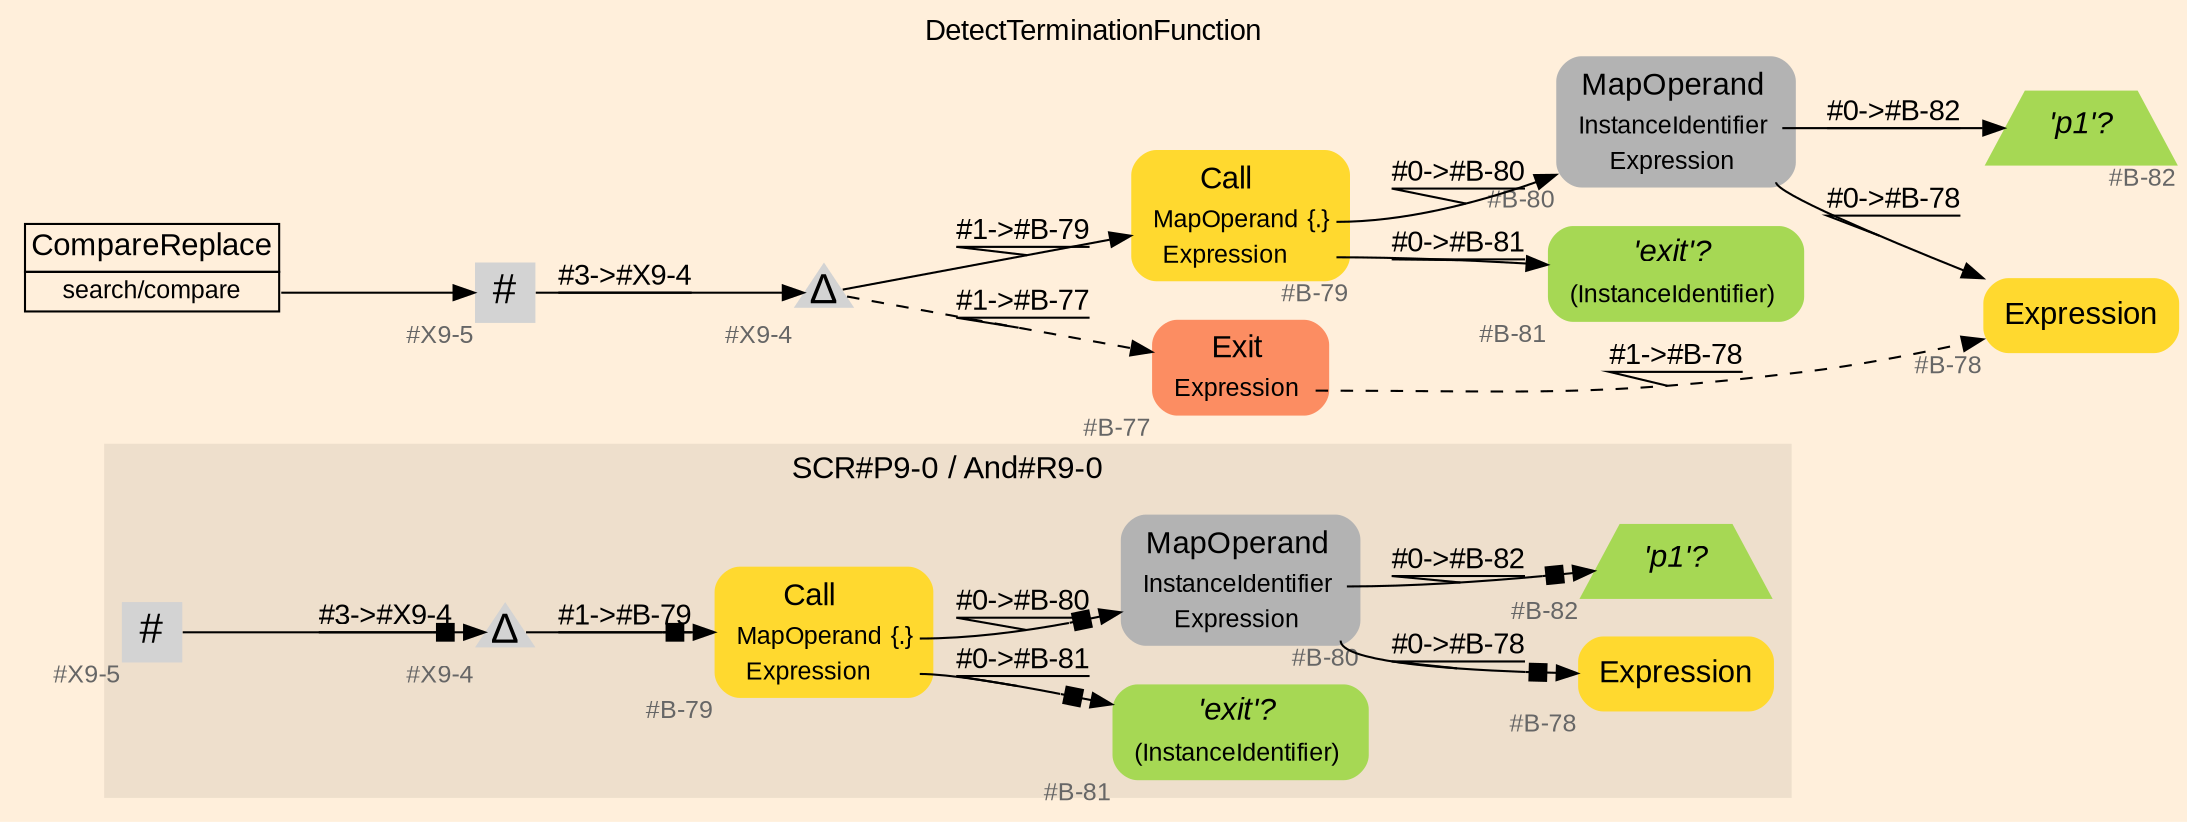digraph "DetectTerminationFunction" {
label = "DetectTerminationFunction"
labelloc = t
graph [
    rankdir = "LR"
    ranksep = 0.3
    bgcolor = antiquewhite1
    color = black
    fontcolor = black
    fontname = "Arial"
];
node [
    fontname = "Arial"
];
edge [
    fontname = "Arial"
];

// -------------------- figure And#R9-0 --------------------
// -------- region And#R9-0 ----------
subgraph "clusterAnd#R9-0" {
    label = "SCR#P9-0 / And#R9-0"
    style = "filled"
    color = antiquewhite2
    fontsize = "15"
    // -------- block And#R9-0/#B-78 ----------
    "And#R9-0/#B-78" [
        fillcolor = "/set28/6"
        xlabel = "#B-78"
        fontsize = "12"
        fontcolor = grey40
        shape = "plaintext"
        label = <<TABLE BORDER="0" CELLBORDER="0" CELLSPACING="0">
         <TR><TD><FONT COLOR="black" POINT-SIZE="15">Expression</FONT></TD></TR>
        </TABLE>>
        style = "rounded,filled"
    ];
    
    // -------- block And#R9-0/#B-79 ----------
    "And#R9-0/#B-79" [
        fillcolor = "/set28/6"
        xlabel = "#B-79"
        fontsize = "12"
        fontcolor = grey40
        shape = "plaintext"
        label = <<TABLE BORDER="0" CELLBORDER="0" CELLSPACING="0">
         <TR><TD><FONT COLOR="black" POINT-SIZE="15">Call</FONT></TD></TR>
         <TR><TD><FONT COLOR="black" POINT-SIZE="12">MapOperand</FONT></TD><TD PORT="port0"><FONT COLOR="black" POINT-SIZE="12">{.}</FONT></TD></TR>
         <TR><TD><FONT COLOR="black" POINT-SIZE="12">Expression</FONT></TD><TD PORT="port1"></TD></TR>
        </TABLE>>
        style = "rounded,filled"
    ];
    
    // -------- block And#R9-0/#B-80 ----------
    "And#R9-0/#B-80" [
        fillcolor = "/set28/8"
        xlabel = "#B-80"
        fontsize = "12"
        fontcolor = grey40
        shape = "plaintext"
        label = <<TABLE BORDER="0" CELLBORDER="0" CELLSPACING="0">
         <TR><TD><FONT COLOR="black" POINT-SIZE="15">MapOperand</FONT></TD></TR>
         <TR><TD><FONT COLOR="black" POINT-SIZE="12">InstanceIdentifier</FONT></TD><TD PORT="port0"></TD></TR>
         <TR><TD><FONT COLOR="black" POINT-SIZE="12">Expression</FONT></TD><TD PORT="port1"></TD></TR>
        </TABLE>>
        style = "rounded,filled"
    ];
    
    // -------- block And#R9-0/#B-81 ----------
    "And#R9-0/#B-81" [
        fillcolor = "/set28/5"
        xlabel = "#B-81"
        fontsize = "12"
        fontcolor = grey40
        shape = "plaintext"
        label = <<TABLE BORDER="0" CELLBORDER="0" CELLSPACING="0">
         <TR><TD><FONT COLOR="black" POINT-SIZE="15"><I>'exit'?</I></FONT></TD></TR>
         <TR><TD><FONT COLOR="black" POINT-SIZE="12">(InstanceIdentifier)</FONT></TD><TD PORT="port0"></TD></TR>
        </TABLE>>
        style = "rounded,filled"
    ];
    
    // -------- block And#R9-0/#B-82 ----------
    "And#R9-0/#B-82" [
        fillcolor = "/set28/5"
        xlabel = "#B-82"
        fontsize = "12"
        fontcolor = grey40
        shape = "trapezium"
        label = <<FONT COLOR="black" POINT-SIZE="15"><I>'p1'?</I></FONT>>
        style = "filled"
        penwidth = 0.0
    ];
    
    // -------- block And#R9-0/#X9-4 ----------
    "And#R9-0/#X9-4" [
        xlabel = "#X9-4"
        fontsize = "12"
        fontcolor = grey40
        shape = "triangle"
        label = <<FONT COLOR="black" POINT-SIZE="20">Δ</FONT>>
        style = "filled"
        penwidth = 0.0
        fixedsize = true
        width = 0.4
        height = 0.4
    ];
    
    // -------- block And#R9-0/#X9-5 ----------
    "And#R9-0/#X9-5" [
        xlabel = "#X9-5"
        fontsize = "12"
        fontcolor = grey40
        shape = "square"
        label = <<FONT COLOR="black" POINT-SIZE="20">#</FONT>>
        style = "filled"
        penwidth = 0.0
        fixedsize = true
        width = 0.4
        height = 0.4
    ];
    
}

"And#R9-0/#B-79":port0 -> "And#R9-0/#B-80" [
    arrowhead="normalnonebox"
    label = "#0-&gt;#B-80"
    decorate = true
    color = black
    fontcolor = black
];

"And#R9-0/#B-79":port1 -> "And#R9-0/#B-81" [
    arrowhead="normalnonebox"
    label = "#0-&gt;#B-81"
    decorate = true
    color = black
    fontcolor = black
];

"And#R9-0/#B-80":port0 -> "And#R9-0/#B-82" [
    arrowhead="normalnonebox"
    label = "#0-&gt;#B-82"
    decorate = true
    color = black
    fontcolor = black
];

"And#R9-0/#B-80":port1 -> "And#R9-0/#B-78" [
    arrowhead="normalnonebox"
    label = "#0-&gt;#B-78"
    decorate = true
    color = black
    fontcolor = black
];

"And#R9-0/#X9-4" -> "And#R9-0/#B-79" [
    arrowhead="normalnonebox"
    label = "#1-&gt;#B-79"
    decorate = true
    color = black
    fontcolor = black
];

"And#R9-0/#X9-5" -> "And#R9-0/#X9-4" [
    arrowhead="normalnonebox"
    label = "#3-&gt;#X9-4"
    decorate = true
    color = black
    fontcolor = black
];


// -------------------- transformation figure --------------------
// -------- block CR#X9-6 ----------
"CR#X9-6" [
    fillcolor = antiquewhite1
    fontsize = "12"
    fontcolor = grey40
    shape = "plaintext"
    label = <<TABLE BORDER="0" CELLBORDER="1" CELLSPACING="0">
     <TR><TD><FONT COLOR="black" POINT-SIZE="15">CompareReplace</FONT></TD></TR>
     <TR><TD PORT="port0"><FONT COLOR="black" POINT-SIZE="12">search/compare</FONT></TD></TR>
    </TABLE>>
    style = "filled"
    color = black
];

// -------- block #X9-5 ----------
"#X9-5" [
    xlabel = "#X9-5"
    fontsize = "12"
    fontcolor = grey40
    shape = "square"
    label = <<FONT COLOR="black" POINT-SIZE="20">#</FONT>>
    style = "filled"
    penwidth = 0.0
    fixedsize = true
    width = 0.4
    height = 0.4
];

// -------- block #X9-4 ----------
"#X9-4" [
    xlabel = "#X9-4"
    fontsize = "12"
    fontcolor = grey40
    shape = "triangle"
    label = <<FONT COLOR="black" POINT-SIZE="20">Δ</FONT>>
    style = "filled"
    penwidth = 0.0
    fixedsize = true
    width = 0.4
    height = 0.4
];

// -------- block #B-79 ----------
"#B-79" [
    fillcolor = "/set28/6"
    xlabel = "#B-79"
    fontsize = "12"
    fontcolor = grey40
    shape = "plaintext"
    label = <<TABLE BORDER="0" CELLBORDER="0" CELLSPACING="0">
     <TR><TD><FONT COLOR="black" POINT-SIZE="15">Call</FONT></TD></TR>
     <TR><TD><FONT COLOR="black" POINT-SIZE="12">MapOperand</FONT></TD><TD PORT="port0"><FONT COLOR="black" POINT-SIZE="12">{.}</FONT></TD></TR>
     <TR><TD><FONT COLOR="black" POINT-SIZE="12">Expression</FONT></TD><TD PORT="port1"></TD></TR>
    </TABLE>>
    style = "rounded,filled"
];

// -------- block #B-80 ----------
"#B-80" [
    fillcolor = "/set28/8"
    xlabel = "#B-80"
    fontsize = "12"
    fontcolor = grey40
    shape = "plaintext"
    label = <<TABLE BORDER="0" CELLBORDER="0" CELLSPACING="0">
     <TR><TD><FONT COLOR="black" POINT-SIZE="15">MapOperand</FONT></TD></TR>
     <TR><TD><FONT COLOR="black" POINT-SIZE="12">InstanceIdentifier</FONT></TD><TD PORT="port0"></TD></TR>
     <TR><TD><FONT COLOR="black" POINT-SIZE="12">Expression</FONT></TD><TD PORT="port1"></TD></TR>
    </TABLE>>
    style = "rounded,filled"
];

// -------- block #B-82 ----------
"#B-82" [
    fillcolor = "/set28/5"
    xlabel = "#B-82"
    fontsize = "12"
    fontcolor = grey40
    shape = "trapezium"
    label = <<FONT COLOR="black" POINT-SIZE="15"><I>'p1'?</I></FONT>>
    style = "filled"
    penwidth = 0.0
];

// -------- block #B-78 ----------
"#B-78" [
    fillcolor = "/set28/6"
    xlabel = "#B-78"
    fontsize = "12"
    fontcolor = grey40
    shape = "plaintext"
    label = <<TABLE BORDER="0" CELLBORDER="0" CELLSPACING="0">
     <TR><TD><FONT COLOR="black" POINT-SIZE="15">Expression</FONT></TD></TR>
    </TABLE>>
    style = "rounded,filled"
];

// -------- block #B-81 ----------
"#B-81" [
    fillcolor = "/set28/5"
    xlabel = "#B-81"
    fontsize = "12"
    fontcolor = grey40
    shape = "plaintext"
    label = <<TABLE BORDER="0" CELLBORDER="0" CELLSPACING="0">
     <TR><TD><FONT COLOR="black" POINT-SIZE="15"><I>'exit'?</I></FONT></TD></TR>
     <TR><TD><FONT COLOR="black" POINT-SIZE="12">(InstanceIdentifier)</FONT></TD><TD PORT="port0"></TD></TR>
    </TABLE>>
    style = "rounded,filled"
];

// -------- block #B-77 ----------
"#B-77" [
    fillcolor = "/set28/2"
    xlabel = "#B-77"
    fontsize = "12"
    fontcolor = grey40
    shape = "plaintext"
    label = <<TABLE BORDER="0" CELLBORDER="0" CELLSPACING="0">
     <TR><TD><FONT COLOR="black" POINT-SIZE="15">Exit</FONT></TD></TR>
     <TR><TD><FONT COLOR="black" POINT-SIZE="12">Expression</FONT></TD><TD PORT="port0"></TD></TR>
    </TABLE>>
    style = "rounded,filled"
];

"CR#X9-6":port0 -> "#X9-5" [
    label = ""
    decorate = true
    color = black
    fontcolor = black
];

"#X9-5" -> "#X9-4" [
    label = "#3-&gt;#X9-4"
    decorate = true
    color = black
    fontcolor = black
];

"#X9-4" -> "#B-79" [
    label = "#1-&gt;#B-79"
    decorate = true
    color = black
    fontcolor = black
];

"#X9-4" -> "#B-77" [
    style="dashed"
    label = "#1-&gt;#B-77"
    decorate = true
    color = black
    fontcolor = black
];

"#B-79":port0 -> "#B-80" [
    label = "#0-&gt;#B-80"
    decorate = true
    color = black
    fontcolor = black
];

"#B-79":port1 -> "#B-81" [
    label = "#0-&gt;#B-81"
    decorate = true
    color = black
    fontcolor = black
];

"#B-80":port0 -> "#B-82" [
    label = "#0-&gt;#B-82"
    decorate = true
    color = black
    fontcolor = black
];

"#B-80":port1 -> "#B-78" [
    label = "#0-&gt;#B-78"
    decorate = true
    color = black
    fontcolor = black
];

"#B-77":port0 -> "#B-78" [
    style="dashed"
    label = "#1-&gt;#B-78"
    decorate = true
    color = black
    fontcolor = black
];


}
